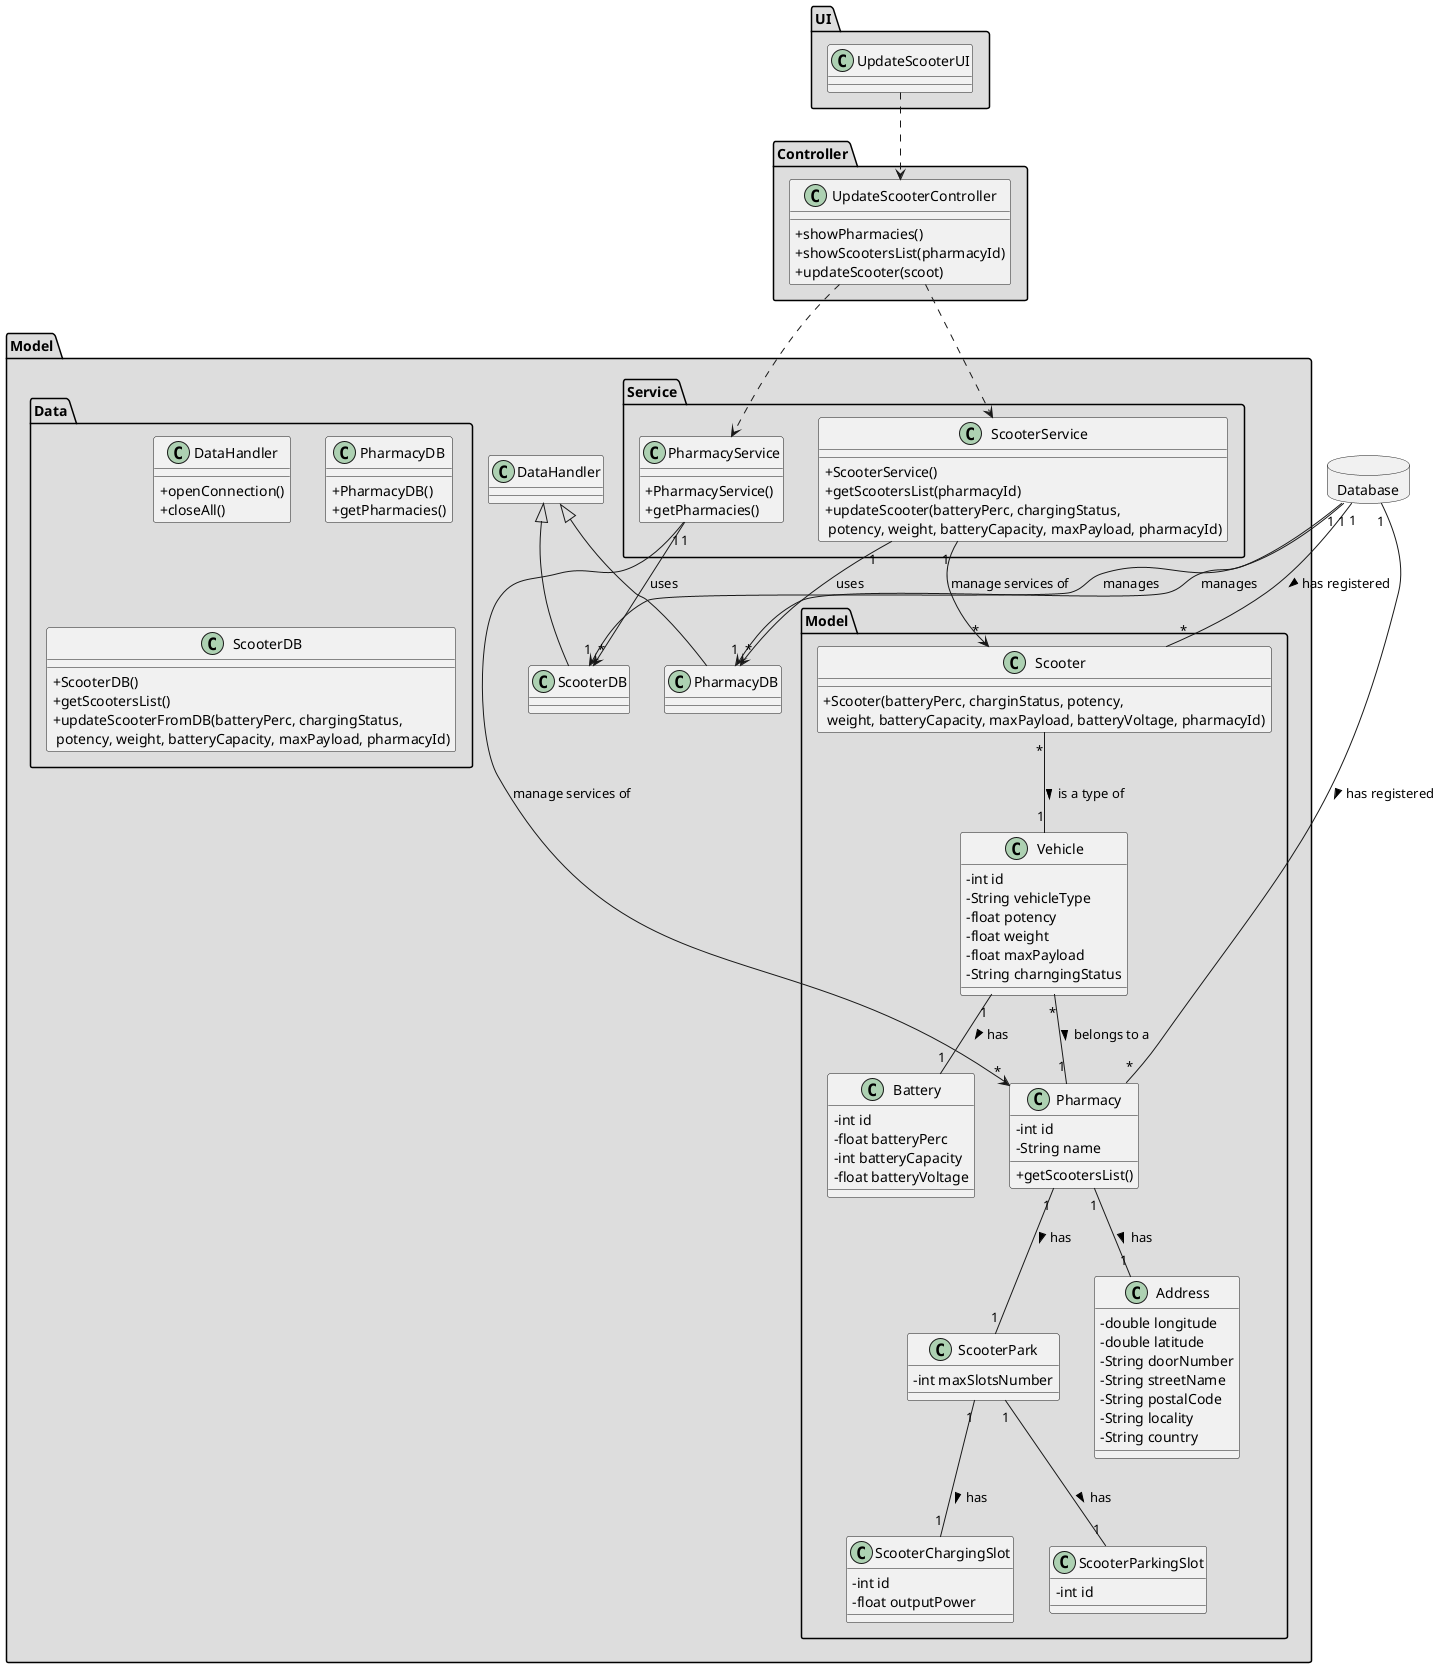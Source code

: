 @startuml
skinparam classAttributeIconSize 0

database Database {
}

package "UI" #DDDDDD {
class UpdateScooterUI{
}
}

package "Controller" #DDDDDD {
class UpdateScooterController{
+showPharmacies()
+showScootersList(pharmacyId)
+updateScooter(scoot)
}
}


package "Model" #DDDDDD {
 package "Service" #DDDDDD {
  class PharmacyService{
      +PharmacyService()
      +getPharmacies()
  }

  class ScooterService{
      +ScooterService()
      +getScootersList(pharmacyId)
      +updateScooter(batteryPerc, chargingStatus,\n potency, weight, batteryCapacity, maxPayload, pharmacyId)
   }
}

package "Model" #DDDDDD {
class ScooterPark{
-   int maxSlotsNumber
}

class ScooterChargingSlot{
-   int id
-   float outputPower
}

class ScooterParkingSlot{
-   int id
}

class Scooter{
+Scooter(batteryPerc, charginStatus, potency,\n weight, batteryCapacity, maxPayload, batteryVoltage, pharmacyId)

}

class Vehicle{
  -int id
  -String vehicleType
  -float potency
  -float weight
  -float maxPayload
  -String charngingStatus
}

class Battery{
  -int id
  -float batteryPerc
  -int batteryCapacity
  -float batteryVoltage
}

class Address{
  -double longitude
  -double latitude
  -String doorNumber
  -String streetName
  -String postalCode
  -String locality
  -String country
}

class Pharmacy {
  -int id
  -String name
  +getScootersList()
}
}


package "Data" #DDDDDD {
class DataHandler{
    +openConnection()
    +closeAll()
}
class PharmacyDB{
     +PharmacyDB()
     +getPharmacies()
 }

 class ScooterDB{
     +ScooterDB()
     +getScootersList()
     +updateScooterFromDB(batteryPerc, chargingStatus,\n potency, weight, batteryCapacity, maxPayload, pharmacyId)
  }
}

class PharmacyDB extends DataHandler
class ScooterDB extends DataHandler

UpdateScooterUI ..> UpdateScooterController
UpdateScooterController ..> PharmacyService
UpdateScooterController ..> ScooterService
Database "1" --> "1" PharmacyDB : manages
Database "1" --> "1" ScooterDB : manages
ScooterService "1" --> "*" PharmacyDB : uses
PharmacyService "1" --> "*" ScooterDB : uses
PharmacyService "1" --> "*" Pharmacy : manage services of
ScooterService "1" --> "*" Scooter : manage services of

Database "1" -- "*" Pharmacy : has registered >
Database "1" -- "*" Scooter : has registered >

Vehicle "1" -- "1" Battery : has >
Vehicle "*" -- "1" Pharmacy : belongs to a >
Scooter "*" -- "1" Vehicle : is a type of >
Pharmacy "1" -- "1" Address : has >
Pharmacy "1" -- "1" ScooterPark : has >
ScooterPark "1" -- "1" ScooterChargingSlot : has >
ScooterPark "1" -- "1" ScooterParkingSlot : has >

@enduml